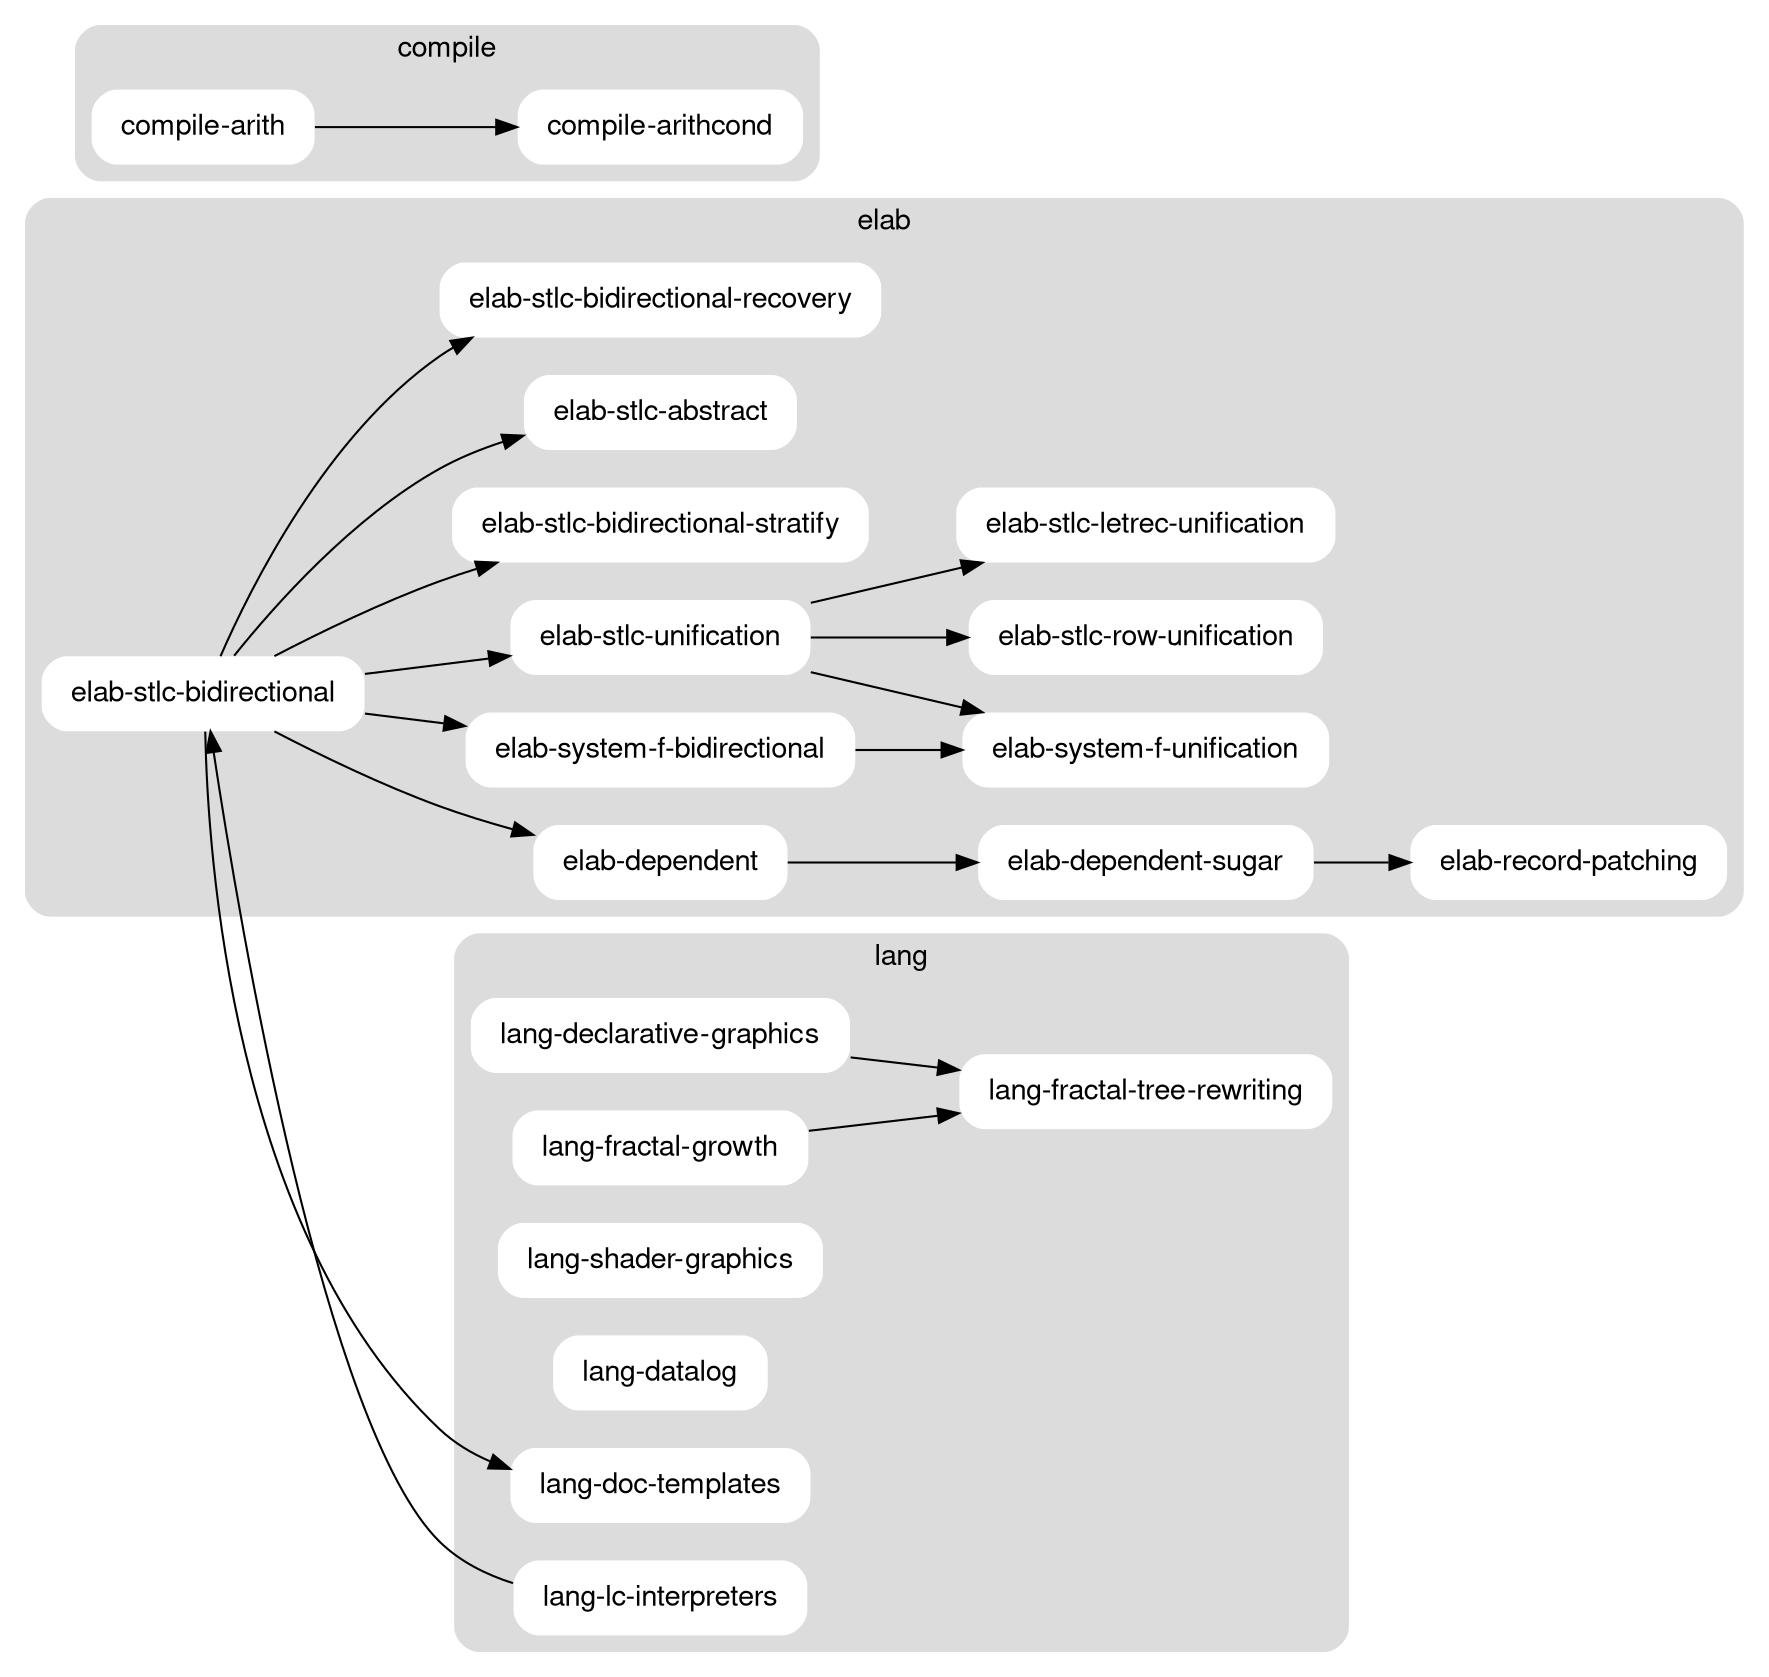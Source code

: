 // dot -Tsvg garden.dot > garden.svg
// dot -Tpng garden.dot | imgcat

digraph garden {

  graph [
    color = "none",
    fillcolor = "gainsboro",
    fontname = "Helvetica,Arial,sans-serif",
    rankdir = LR,
    style = "filled, rounded",
  ];

  node [
    color = "none",
    fillcolor = "white",
    fontname = "Helvetica,Arial,sans-serif",
    margin = "0.2, 0.0",
    shape = "box",
    style = "filled, rounded",
  ];

  subgraph elab {
    label = "elab";
    cluster = true;

    "elab-dependent";
    "elab-dependent-sugar";
    "elab-record-patching";

    "elab-system-f-bidirectional";
    "elab-system-f-unification";

    "elab-stlc-bidirectional";
    "elab-stlc-unification";
    "elab-stlc-bidirectional-stratify";
    "elab-stlc-abstract";
    "elab-stlc-row-unification";
    "elab-stlc-letrec-unification";
    "elab-stlc-bidirectional-recovery";
  }

  subgraph compile {
    label = "compile";
    cluster = true;

    "compile-arith";
    "compile-arithcond";
  }

  subgraph lang {
    label = "lang";
    cluster = true;

    "lang-declarative-graphics";
    "lang-fractal-growth";
    "lang-fractal-tree-rewriting";
    "lang-shader-graphics";
    "lang-datalog";
    "lang-doc-templates";
    "lang-lc-interpreters";
  }

  "elab-stlc-bidirectional" -> "elab-stlc-bidirectional-recovery";
  "elab-stlc-bidirectional" -> "elab-stlc-bidirectional-stratify";
  "elab-stlc-bidirectional" -> "elab-stlc-unification";
  "elab-stlc-bidirectional" -> "elab-stlc-abstract";
  "elab-stlc-bidirectional" -> "elab-system-f-bidirectional";
  "elab-stlc-bidirectional" -> "elab-dependent";
  "elab-stlc-bidirectional" -> "lang-doc-templates";
  "elab-stlc-unification" -> "elab-stlc-letrec-unification";
  "elab-stlc-unification" -> "elab-stlc-row-unification";
  "elab-stlc-unification" -> "elab-system-f-unification";
  "elab-system-f-bidirectional" -> "elab-system-f-unification";
  "elab-dependent" -> "elab-dependent-sugar";
  "elab-dependent-sugar" -> "elab-record-patching";
  "compile-arith" -> "compile-arithcond";
  "lang-lc-interpreters" -> "elab-stlc-bidirectional";
  "lang-fractal-growth" -> "lang-fractal-tree-rewriting";
  "lang-declarative-graphics" -> "lang-fractal-tree-rewriting";

}

